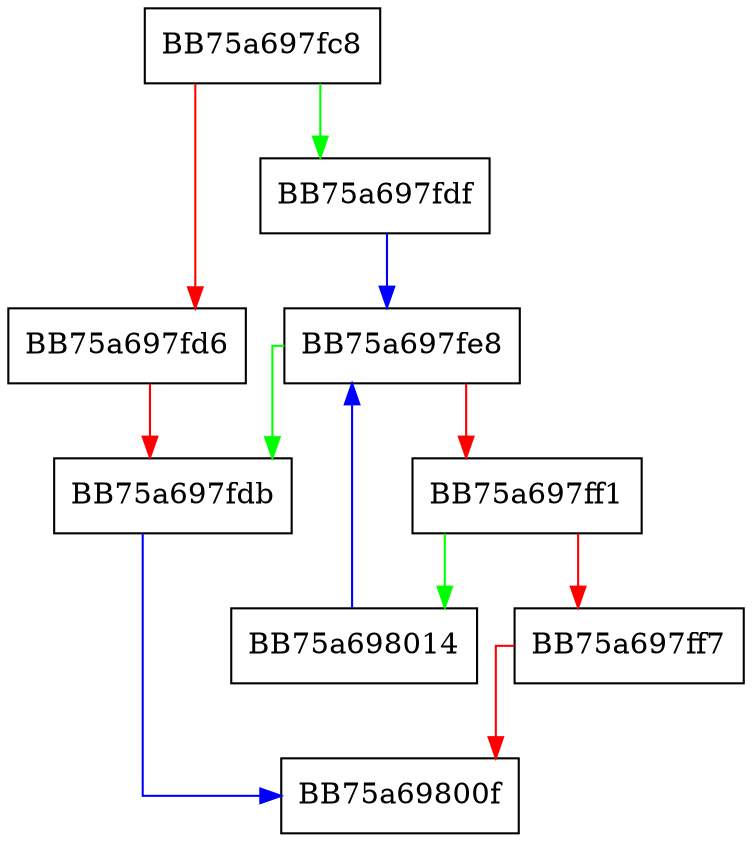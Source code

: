 digraph vfo_sha1 {
  node [shape="box"];
  graph [splines=ortho];
  BB75a697fc8 -> BB75a697fdf [color="green"];
  BB75a697fc8 -> BB75a697fd6 [color="red"];
  BB75a697fd6 -> BB75a697fdb [color="red"];
  BB75a697fdb -> BB75a69800f [color="blue"];
  BB75a697fdf -> BB75a697fe8 [color="blue"];
  BB75a697fe8 -> BB75a697fdb [color="green"];
  BB75a697fe8 -> BB75a697ff1 [color="red"];
  BB75a697ff1 -> BB75a698014 [color="green"];
  BB75a697ff1 -> BB75a697ff7 [color="red"];
  BB75a697ff7 -> BB75a69800f [color="red"];
  BB75a698014 -> BB75a697fe8 [color="blue"];
}